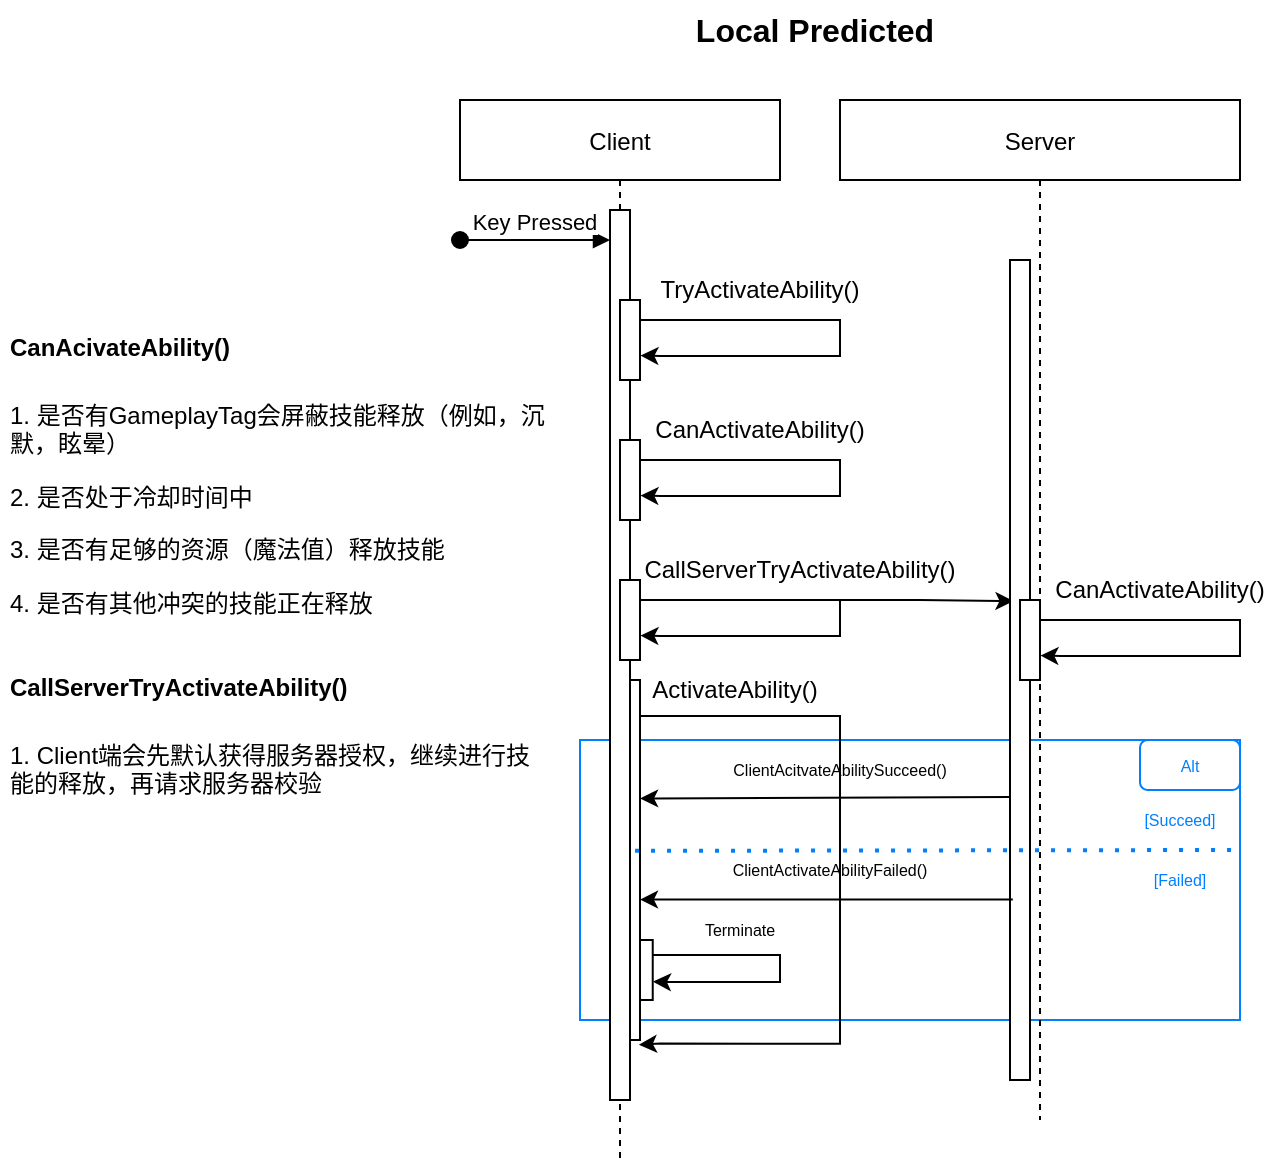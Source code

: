 <mxfile version="15.7.4" type="github">
  <diagram id="kgpKYQtTHZ0yAKxKKP6v" name="Page-1">
    <mxGraphModel dx="1422" dy="796" grid="1" gridSize="10" guides="1" tooltips="1" connect="1" arrows="1" fold="1" page="1" pageScale="1" pageWidth="850" pageHeight="1100" math="0" shadow="0">
      <root>
        <mxCell id="0" />
        <mxCell id="1" parent="0" />
        <mxCell id="K1BgRk9xvDL_aBW-PYxW-57" value="" style="group" vertex="1" connectable="0" parent="1">
          <mxGeometry x="320" y="360" width="315" height="190" as="geometry" />
        </mxCell>
        <mxCell id="K1BgRk9xvDL_aBW-PYxW-122" value="" style="rounded=0;whiteSpace=wrap;html=1;labelBorderColor=none;fontSize=8;fontColor=#007FFF;strokeColor=#007FFF;" vertex="1" parent="K1BgRk9xvDL_aBW-PYxW-57">
          <mxGeometry x="-20" y="30" width="330" height="140" as="geometry" />
        </mxCell>
        <mxCell id="K1BgRk9xvDL_aBW-PYxW-58" value="" style="points=[];perimeter=orthogonalPerimeter;rounded=0;shadow=0;strokeWidth=1;" vertex="1" parent="K1BgRk9xvDL_aBW-PYxW-57">
          <mxGeometry width="10" height="180" as="geometry" />
        </mxCell>
        <mxCell id="K1BgRk9xvDL_aBW-PYxW-59" value="" style="endArrow=classic;html=1;rounded=0;entryX=0.943;entryY=1.013;entryDx=0;entryDy=0;entryPerimeter=0;" edge="1" parent="K1BgRk9xvDL_aBW-PYxW-57" target="K1BgRk9xvDL_aBW-PYxW-58">
          <mxGeometry width="50" height="50" relative="1" as="geometry">
            <mxPoint x="10" y="18" as="sourcePoint" />
            <mxPoint x="10.22" y="124.92" as="targetPoint" />
            <Array as="points">
              <mxPoint x="30" y="18" />
              <mxPoint x="50" y="18" />
              <mxPoint x="70" y="18" />
              <mxPoint x="90" y="18" />
              <mxPoint x="110" y="18" />
              <mxPoint x="110" y="45" />
              <mxPoint x="110" y="90" />
              <mxPoint x="110" y="181.895" />
              <mxPoint x="20" y="181.8" />
            </Array>
          </mxGeometry>
        </mxCell>
        <mxCell id="K1BgRk9xvDL_aBW-PYxW-47" value="" style="group" vertex="1" connectable="0" parent="K1BgRk9xvDL_aBW-PYxW-57">
          <mxGeometry y="-50" width="140" height="70" as="geometry" />
        </mxCell>
        <mxCell id="K1BgRk9xvDL_aBW-PYxW-63" value="ActivateAbility()" style="text;html=1;strokeColor=none;fillColor=none;align=center;verticalAlign=middle;whiteSpace=wrap;rounded=0;" vertex="1" parent="K1BgRk9xvDL_aBW-PYxW-47">
          <mxGeometry x="30" y="40" width="55" height="30" as="geometry" />
        </mxCell>
        <mxCell id="K1BgRk9xvDL_aBW-PYxW-123" value="Alt" style="rounded=1;whiteSpace=wrap;html=1;labelBorderColor=none;fontSize=8;fontColor=#007FFF;strokeColor=#007FFF;" vertex="1" parent="K1BgRk9xvDL_aBW-PYxW-57">
          <mxGeometry x="260" y="30" width="50" height="25" as="geometry" />
        </mxCell>
        <mxCell id="K1BgRk9xvDL_aBW-PYxW-130" value="&lt;font color=&quot;#000000&quot;&gt;ClientAcitvateAbilitySucceed()&lt;/font&gt;" style="text;html=1;strokeColor=none;fillColor=none;align=center;verticalAlign=middle;whiteSpace=wrap;rounded=0;labelBorderColor=none;fontSize=8;fontColor=#007FFF;" vertex="1" parent="K1BgRk9xvDL_aBW-PYxW-57">
          <mxGeometry x="80" y="30" width="60" height="30" as="geometry" />
        </mxCell>
        <mxCell id="K1BgRk9xvDL_aBW-PYxW-142" value="ClientActivateAbilityFailed()" style="text;html=1;strokeColor=none;fillColor=none;align=center;verticalAlign=middle;whiteSpace=wrap;rounded=0;labelBorderColor=none;fontSize=8;fontColor=#000000;" vertex="1" parent="K1BgRk9xvDL_aBW-PYxW-57">
          <mxGeometry x="75" y="80" width="60" height="30" as="geometry" />
        </mxCell>
        <mxCell id="K1BgRk9xvDL_aBW-PYxW-143" value="" style="group" vertex="1" connectable="0" parent="K1BgRk9xvDL_aBW-PYxW-57">
          <mxGeometry x="10" y="130" width="80" height="30" as="geometry" />
        </mxCell>
        <mxCell id="K1BgRk9xvDL_aBW-PYxW-144" value="" style="points=[];perimeter=orthogonalPerimeter;rounded=0;shadow=0;strokeWidth=1;" vertex="1" parent="K1BgRk9xvDL_aBW-PYxW-143">
          <mxGeometry width="6.364" height="30" as="geometry" />
        </mxCell>
        <mxCell id="K1BgRk9xvDL_aBW-PYxW-145" value="" style="endArrow=classic;html=1;rounded=0;entryX=1.022;entryY=0.597;entryDx=0;entryDy=0;entryPerimeter=0;" edge="1" parent="K1BgRk9xvDL_aBW-PYxW-143">
          <mxGeometry width="50" height="50" relative="1" as="geometry">
            <mxPoint x="6.364" y="7.5" as="sourcePoint" />
            <mxPoint x="6.504" y="20.82" as="targetPoint" />
            <Array as="points">
              <mxPoint x="19.091" y="7.5" />
              <mxPoint x="31.818" y="7.5" />
              <mxPoint x="38.182" y="7.5" />
              <mxPoint x="70" y="7.5" />
              <mxPoint x="70" y="15" />
              <mxPoint x="70" y="21" />
              <mxPoint x="38.182" y="21" />
              <mxPoint x="19.091" y="21" />
              <mxPoint x="12.727" y="21" />
            </Array>
          </mxGeometry>
        </mxCell>
        <mxCell id="K1BgRk9xvDL_aBW-PYxW-146" value="Terminate" style="text;html=1;strokeColor=none;fillColor=none;align=center;verticalAlign=middle;whiteSpace=wrap;rounded=0;labelBorderColor=none;fontSize=8;fontColor=#000000;" vertex="1" parent="K1BgRk9xvDL_aBW-PYxW-143">
          <mxGeometry x="20" y="-20" width="60" height="30" as="geometry" />
        </mxCell>
        <mxCell id="3nuBFxr9cyL0pnOWT2aG-1" value="Client" style="shape=umlLifeline;perimeter=lifelinePerimeter;container=0;collapsible=0;recursiveResize=0;rounded=0;shadow=0;strokeWidth=1;" parent="1" vertex="1">
          <mxGeometry x="240" y="70" width="160" height="530" as="geometry" />
        </mxCell>
        <mxCell id="K1BgRk9xvDL_aBW-PYxW-7" value="TryActivateAbility()" style="text;html=1;strokeColor=none;fillColor=none;align=center;verticalAlign=middle;whiteSpace=wrap;rounded=0;" vertex="1" parent="1">
          <mxGeometry x="360" y="150" width="60" height="30" as="geometry" />
        </mxCell>
        <mxCell id="3nuBFxr9cyL0pnOWT2aG-2" value="" style="points=[];perimeter=orthogonalPerimeter;rounded=0;shadow=0;strokeWidth=1;" parent="1" vertex="1">
          <mxGeometry x="315" y="125" width="10" height="445" as="geometry" />
        </mxCell>
        <mxCell id="3nuBFxr9cyL0pnOWT2aG-3" value="Key Pressed" style="verticalAlign=bottom;startArrow=oval;endArrow=block;startSize=8;shadow=0;strokeWidth=1;" parent="1" target="3nuBFxr9cyL0pnOWT2aG-2" edge="1">
          <mxGeometry x="270" y="70" as="geometry">
            <mxPoint x="240" y="140" as="sourcePoint" />
          </mxGeometry>
        </mxCell>
        <mxCell id="K1BgRk9xvDL_aBW-PYxW-8" value="" style="group" vertex="1" connectable="0" parent="1">
          <mxGeometry x="320" y="170" width="110" height="40" as="geometry" />
        </mxCell>
        <mxCell id="3nuBFxr9cyL0pnOWT2aG-4" value="" style="points=[];perimeter=orthogonalPerimeter;rounded=0;shadow=0;strokeWidth=1;" parent="K1BgRk9xvDL_aBW-PYxW-8" vertex="1">
          <mxGeometry width="10" height="40" as="geometry" />
        </mxCell>
        <mxCell id="K1BgRk9xvDL_aBW-PYxW-6" value="" style="endArrow=classic;html=1;rounded=0;entryX=1.022;entryY=0.597;entryDx=0;entryDy=0;entryPerimeter=0;" edge="1" parent="K1BgRk9xvDL_aBW-PYxW-8">
          <mxGeometry width="50" height="50" relative="1" as="geometry">
            <mxPoint x="10" y="10" as="sourcePoint" />
            <mxPoint x="10.22" y="27.76" as="targetPoint" />
            <Array as="points">
              <mxPoint x="30" y="10" />
              <mxPoint x="50" y="10" />
              <mxPoint x="60" y="10" />
              <mxPoint x="110" y="10" />
              <mxPoint x="110" y="20" />
              <mxPoint x="110" y="28" />
              <mxPoint x="60" y="28" />
              <mxPoint x="30" y="28" />
              <mxPoint x="20" y="28" />
            </Array>
          </mxGeometry>
        </mxCell>
        <mxCell id="K1BgRk9xvDL_aBW-PYxW-12" value="" style="group" vertex="1" connectable="0" parent="1">
          <mxGeometry x="320" y="240" width="110" height="40" as="geometry" />
        </mxCell>
        <mxCell id="K1BgRk9xvDL_aBW-PYxW-13" value="" style="points=[];perimeter=orthogonalPerimeter;rounded=0;shadow=0;strokeWidth=1;" vertex="1" parent="K1BgRk9xvDL_aBW-PYxW-12">
          <mxGeometry width="10" height="40" as="geometry" />
        </mxCell>
        <mxCell id="K1BgRk9xvDL_aBW-PYxW-14" value="" style="endArrow=classic;html=1;rounded=0;entryX=1.022;entryY=0.597;entryDx=0;entryDy=0;entryPerimeter=0;" edge="1" parent="K1BgRk9xvDL_aBW-PYxW-12">
          <mxGeometry width="50" height="50" relative="1" as="geometry">
            <mxPoint x="10" y="10" as="sourcePoint" />
            <mxPoint x="10.22" y="27.76" as="targetPoint" />
            <Array as="points">
              <mxPoint x="30" y="10" />
              <mxPoint x="50" y="10" />
              <mxPoint x="60" y="10" />
              <mxPoint x="110" y="10" />
              <mxPoint x="110" y="20" />
              <mxPoint x="110" y="28" />
              <mxPoint x="60" y="28" />
              <mxPoint x="30" y="28" />
              <mxPoint x="20" y="28" />
            </Array>
          </mxGeometry>
        </mxCell>
        <mxCell id="K1BgRk9xvDL_aBW-PYxW-15" value="CanActivateAbility()" style="text;html=1;strokeColor=none;fillColor=none;align=center;verticalAlign=middle;whiteSpace=wrap;rounded=0;" vertex="1" parent="1">
          <mxGeometry x="360" y="220" width="60" height="30" as="geometry" />
        </mxCell>
        <mxCell id="K1BgRk9xvDL_aBW-PYxW-16" value="&lt;h1&gt;&lt;font style=&quot;font-size: 12px&quot;&gt;CanAcivateAbility()&lt;/font&gt;&lt;/h1&gt;&lt;p&gt;&lt;font style=&quot;font-size: 12px&quot;&gt;1. 是否有GameplayTag会屏蔽技能释放（例如，沉默，眩晕）&lt;/font&gt;&lt;/p&gt;&lt;p&gt;&lt;font style=&quot;font-size: 12px&quot;&gt;2. 是否处于冷却时间中&lt;/font&gt;&lt;/p&gt;&lt;p&gt;&lt;font style=&quot;font-size: 12px&quot;&gt;3. 是否有足够的资源（魔法值）释放技能&lt;/font&gt;&lt;/p&gt;&lt;p&gt;&lt;font style=&quot;font-size: 12px&quot;&gt;4. 是否有其他冲突的技能正在释放&lt;/font&gt;&lt;/p&gt;&lt;p&gt;&lt;font style=&quot;font-size: 12px&quot;&gt;&lt;br&gt;&lt;/font&gt;&lt;/p&gt;" style="text;html=1;strokeColor=none;fillColor=none;spacing=5;spacingTop=-20;whiteSpace=wrap;overflow=hidden;rounded=0;" vertex="1" parent="1">
          <mxGeometry x="10" y="170" width="280" height="170" as="geometry" />
        </mxCell>
        <mxCell id="K1BgRk9xvDL_aBW-PYxW-17" value="" style="group" vertex="1" connectable="0" parent="1">
          <mxGeometry x="320" y="310" width="110" height="40" as="geometry" />
        </mxCell>
        <mxCell id="K1BgRk9xvDL_aBW-PYxW-18" value="" style="points=[];perimeter=orthogonalPerimeter;rounded=0;shadow=0;strokeWidth=1;" vertex="1" parent="K1BgRk9xvDL_aBW-PYxW-17">
          <mxGeometry width="10" height="40" as="geometry" />
        </mxCell>
        <mxCell id="K1BgRk9xvDL_aBW-PYxW-19" value="" style="endArrow=classic;html=1;rounded=0;entryX=1.022;entryY=0.597;entryDx=0;entryDy=0;entryPerimeter=0;" edge="1" parent="K1BgRk9xvDL_aBW-PYxW-17">
          <mxGeometry width="50" height="50" relative="1" as="geometry">
            <mxPoint x="10" y="10" as="sourcePoint" />
            <mxPoint x="10.22" y="27.76" as="targetPoint" />
            <Array as="points">
              <mxPoint x="30" y="10" />
              <mxPoint x="50" y="10" />
              <mxPoint x="60" y="10" />
              <mxPoint x="110" y="10" />
              <mxPoint x="110" y="20" />
              <mxPoint x="110" y="28" />
              <mxPoint x="60" y="28" />
              <mxPoint x="30" y="28" />
              <mxPoint x="20" y="28" />
            </Array>
          </mxGeometry>
        </mxCell>
        <mxCell id="K1BgRk9xvDL_aBW-PYxW-22" value="" style="endArrow=classic;html=1;rounded=0;fontSize=12;entryX=0.173;entryY=0.416;entryDx=0;entryDy=0;entryPerimeter=0;" edge="1" parent="K1BgRk9xvDL_aBW-PYxW-17" target="3nuBFxr9cyL0pnOWT2aG-6">
          <mxGeometry width="50" height="50" relative="1" as="geometry">
            <mxPoint x="10" y="10" as="sourcePoint" />
            <mxPoint x="60" y="-40" as="targetPoint" />
            <Array as="points">
              <mxPoint x="150" y="10" />
            </Array>
          </mxGeometry>
        </mxCell>
        <mxCell id="K1BgRk9xvDL_aBW-PYxW-20" value="CallServerTryActivateAbility()" style="text;html=1;strokeColor=none;fillColor=none;align=center;verticalAlign=middle;whiteSpace=wrap;rounded=0;" vertex="1" parent="1">
          <mxGeometry x="380" y="290" width="60" height="30" as="geometry" />
        </mxCell>
        <mxCell id="K1BgRk9xvDL_aBW-PYxW-25" value="&lt;font style=&quot;font-size: 16px&quot;&gt;&lt;b&gt;Local Predicted&lt;/b&gt;&lt;/font&gt;" style="text;html=1;strokeColor=none;fillColor=none;align=center;verticalAlign=middle;whiteSpace=wrap;rounded=0;fontSize=12;" vertex="1" parent="1">
          <mxGeometry x="325" y="20" width="185" height="30" as="geometry" />
        </mxCell>
        <mxCell id="K1BgRk9xvDL_aBW-PYxW-27" value="&lt;h1&gt;&lt;font style=&quot;font-size: 12px&quot;&gt;CallServerTryActivateAbility()&lt;/font&gt;&lt;/h1&gt;&lt;p&gt;&lt;font style=&quot;font-size: 12px&quot;&gt;1. Client端会先默认获得服务器授权，继续进行技能的释放，再请求服务器校验&lt;/font&gt;&lt;/p&gt;&lt;p&gt;&lt;font style=&quot;font-size: 12px&quot;&gt;&lt;br&gt;&lt;/font&gt;&lt;/p&gt;" style="text;html=1;strokeColor=none;fillColor=none;spacing=5;spacingTop=-20;whiteSpace=wrap;overflow=hidden;rounded=0;" vertex="1" parent="1">
          <mxGeometry x="10" y="340" width="270" height="100" as="geometry" />
        </mxCell>
        <mxCell id="3nuBFxr9cyL0pnOWT2aG-5" value="Server" style="shape=umlLifeline;perimeter=lifelinePerimeter;container=1;collapsible=0;recursiveResize=0;rounded=0;shadow=0;strokeWidth=1;size=40;" parent="1" vertex="1">
          <mxGeometry x="430" y="70" width="200" height="510" as="geometry" />
        </mxCell>
        <mxCell id="3nuBFxr9cyL0pnOWT2aG-6" value="" style="points=[];perimeter=orthogonalPerimeter;rounded=0;shadow=0;strokeWidth=1;" parent="3nuBFxr9cyL0pnOWT2aG-5" vertex="1">
          <mxGeometry x="85" y="80" width="10" height="410" as="geometry" />
        </mxCell>
        <mxCell id="K1BgRk9xvDL_aBW-PYxW-124" value="[Succeed]" style="text;html=1;strokeColor=none;fillColor=none;align=center;verticalAlign=middle;whiteSpace=wrap;rounded=0;labelBorderColor=none;fontSize=8;fontColor=#007FFF;" vertex="1" parent="3nuBFxr9cyL0pnOWT2aG-5">
          <mxGeometry x="140" y="345" width="60" height="30" as="geometry" />
        </mxCell>
        <mxCell id="K1BgRk9xvDL_aBW-PYxW-125" value="[Failed]" style="text;html=1;strokeColor=none;fillColor=none;align=center;verticalAlign=middle;whiteSpace=wrap;rounded=0;labelBorderColor=none;fontSize=8;fontColor=#007FFF;" vertex="1" parent="3nuBFxr9cyL0pnOWT2aG-5">
          <mxGeometry x="140" y="375" width="60" height="30" as="geometry" />
        </mxCell>
        <mxCell id="K1BgRk9xvDL_aBW-PYxW-117" value="" style="group" vertex="1" connectable="0" parent="1">
          <mxGeometry x="520" y="320" width="110" height="40" as="geometry" />
        </mxCell>
        <mxCell id="K1BgRk9xvDL_aBW-PYxW-118" value="" style="points=[];perimeter=orthogonalPerimeter;rounded=0;shadow=0;strokeWidth=1;" vertex="1" parent="K1BgRk9xvDL_aBW-PYxW-117">
          <mxGeometry width="10" height="40" as="geometry" />
        </mxCell>
        <mxCell id="K1BgRk9xvDL_aBW-PYxW-119" value="" style="endArrow=classic;html=1;rounded=0;entryX=1.022;entryY=0.597;entryDx=0;entryDy=0;entryPerimeter=0;" edge="1" parent="K1BgRk9xvDL_aBW-PYxW-117">
          <mxGeometry width="50" height="50" relative="1" as="geometry">
            <mxPoint x="10" y="10" as="sourcePoint" />
            <mxPoint x="10.22" y="27.76" as="targetPoint" />
            <Array as="points">
              <mxPoint x="30" y="10" />
              <mxPoint x="50" y="10" />
              <mxPoint x="60" y="10" />
              <mxPoint x="110" y="10" />
              <mxPoint x="110" y="20" />
              <mxPoint x="110" y="28" />
              <mxPoint x="60" y="28" />
              <mxPoint x="30" y="28" />
              <mxPoint x="20" y="28" />
            </Array>
          </mxGeometry>
        </mxCell>
        <mxCell id="K1BgRk9xvDL_aBW-PYxW-40" value="CanActivateAbility()" style="text;html=1;strokeColor=none;fillColor=none;align=center;verticalAlign=middle;whiteSpace=wrap;rounded=0;" vertex="1" parent="K1BgRk9xvDL_aBW-PYxW-117">
          <mxGeometry x="40" y="-20" width="60" height="30" as="geometry" />
        </mxCell>
        <mxCell id="K1BgRk9xvDL_aBW-PYxW-128" value="" style="endArrow=classic;html=1;rounded=0;fontSize=8;fontColor=#007FFF;strokeColor=#000000;exitX=-0.049;exitY=0.655;exitDx=0;exitDy=0;exitPerimeter=0;entryX=1.006;entryY=0.329;entryDx=0;entryDy=0;entryPerimeter=0;" edge="1" parent="1" source="3nuBFxr9cyL0pnOWT2aG-6" target="K1BgRk9xvDL_aBW-PYxW-58">
          <mxGeometry width="50" height="50" relative="1" as="geometry">
            <mxPoint x="470" y="380" as="sourcePoint" />
            <mxPoint x="520" y="330" as="targetPoint" />
          </mxGeometry>
        </mxCell>
        <mxCell id="K1BgRk9xvDL_aBW-PYxW-139" value="" style="endArrow=classic;html=1;rounded=0;fontSize=8;fontColor=#000000;strokeColor=#000000;exitX=0.141;exitY=0.78;exitDx=0;exitDy=0;exitPerimeter=0;" edge="1" parent="1" source="3nuBFxr9cyL0pnOWT2aG-6" target="K1BgRk9xvDL_aBW-PYxW-58">
          <mxGeometry width="50" height="50" relative="1" as="geometry">
            <mxPoint x="515" y="475" as="sourcePoint" />
            <mxPoint x="565" y="425" as="targetPoint" />
          </mxGeometry>
        </mxCell>
        <mxCell id="K1BgRk9xvDL_aBW-PYxW-151" value="" style="endArrow=none;dashed=1;html=1;dashPattern=1 3;strokeWidth=2;rounded=0;fontSize=8;fontColor=#000000;exitX=1.252;exitY=0.72;exitDx=0;exitDy=0;exitPerimeter=0;entryX=1;entryY=1;entryDx=0;entryDy=0;strokeColor=#007FFF;" edge="1" parent="1" source="3nuBFxr9cyL0pnOWT2aG-2" target="K1BgRk9xvDL_aBW-PYxW-124">
          <mxGeometry width="50" height="50" relative="1" as="geometry">
            <mxPoint x="470" y="380" as="sourcePoint" />
            <mxPoint x="520" y="330" as="targetPoint" />
          </mxGeometry>
        </mxCell>
      </root>
    </mxGraphModel>
  </diagram>
</mxfile>
